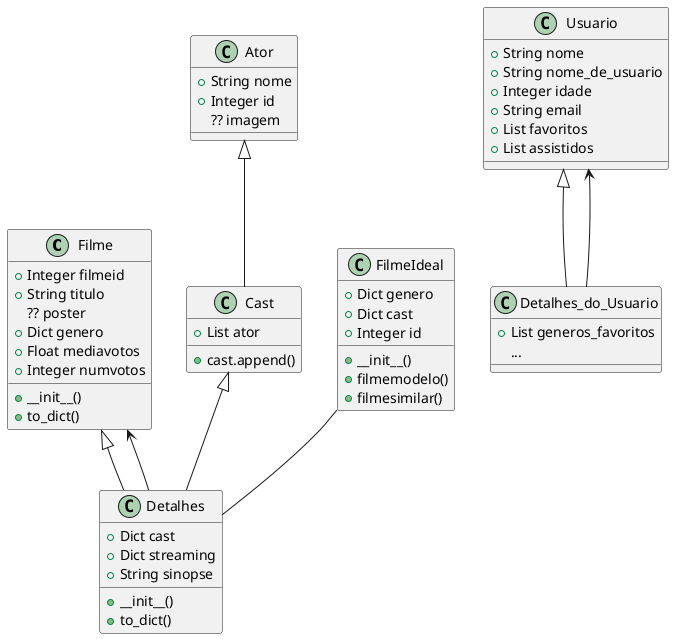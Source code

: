 @startuml Diagrama_de_Classses_KlimaX
        class Filme {
                +Integer filmeid
                +String titulo
                ?? poster
                +Dict genero
                +Float mediavotos
                +Integer numvotos

                +__init__()
                +to_dict()
        }

        class Detalhes extends Filme{
                +Dict cast
                +Dict streaming
                +String sinopse

                +__init__()
                +to_dict()
        }

        class Cast extends Ator{
                +List ator
                +cast.append()
        }

        class Ator {
                +String nome
                +Integer id
                ?? imagem
        }

        class Usuario {
                +String nome
                +String nome_de_usuario
                +Integer idade
                +String email
                +List favoritos
                +List assistidos
        }
        class FilmeIdeal {
                +Dict genero
                +Dict cast
                +Integer id

                +__init__()
                +filmemodelo()
                +filmesimilar()
        }

        class Detalhes_do_Usuario extends Usuario {
                +List generos_favoritos
                ...

        }

        FilmeIdeal -- Detalhes
        Detalhes --> Filme
        Cast <|-- Detalhes
        Detalhes_do_Usuario --> Usuario

@enduml
